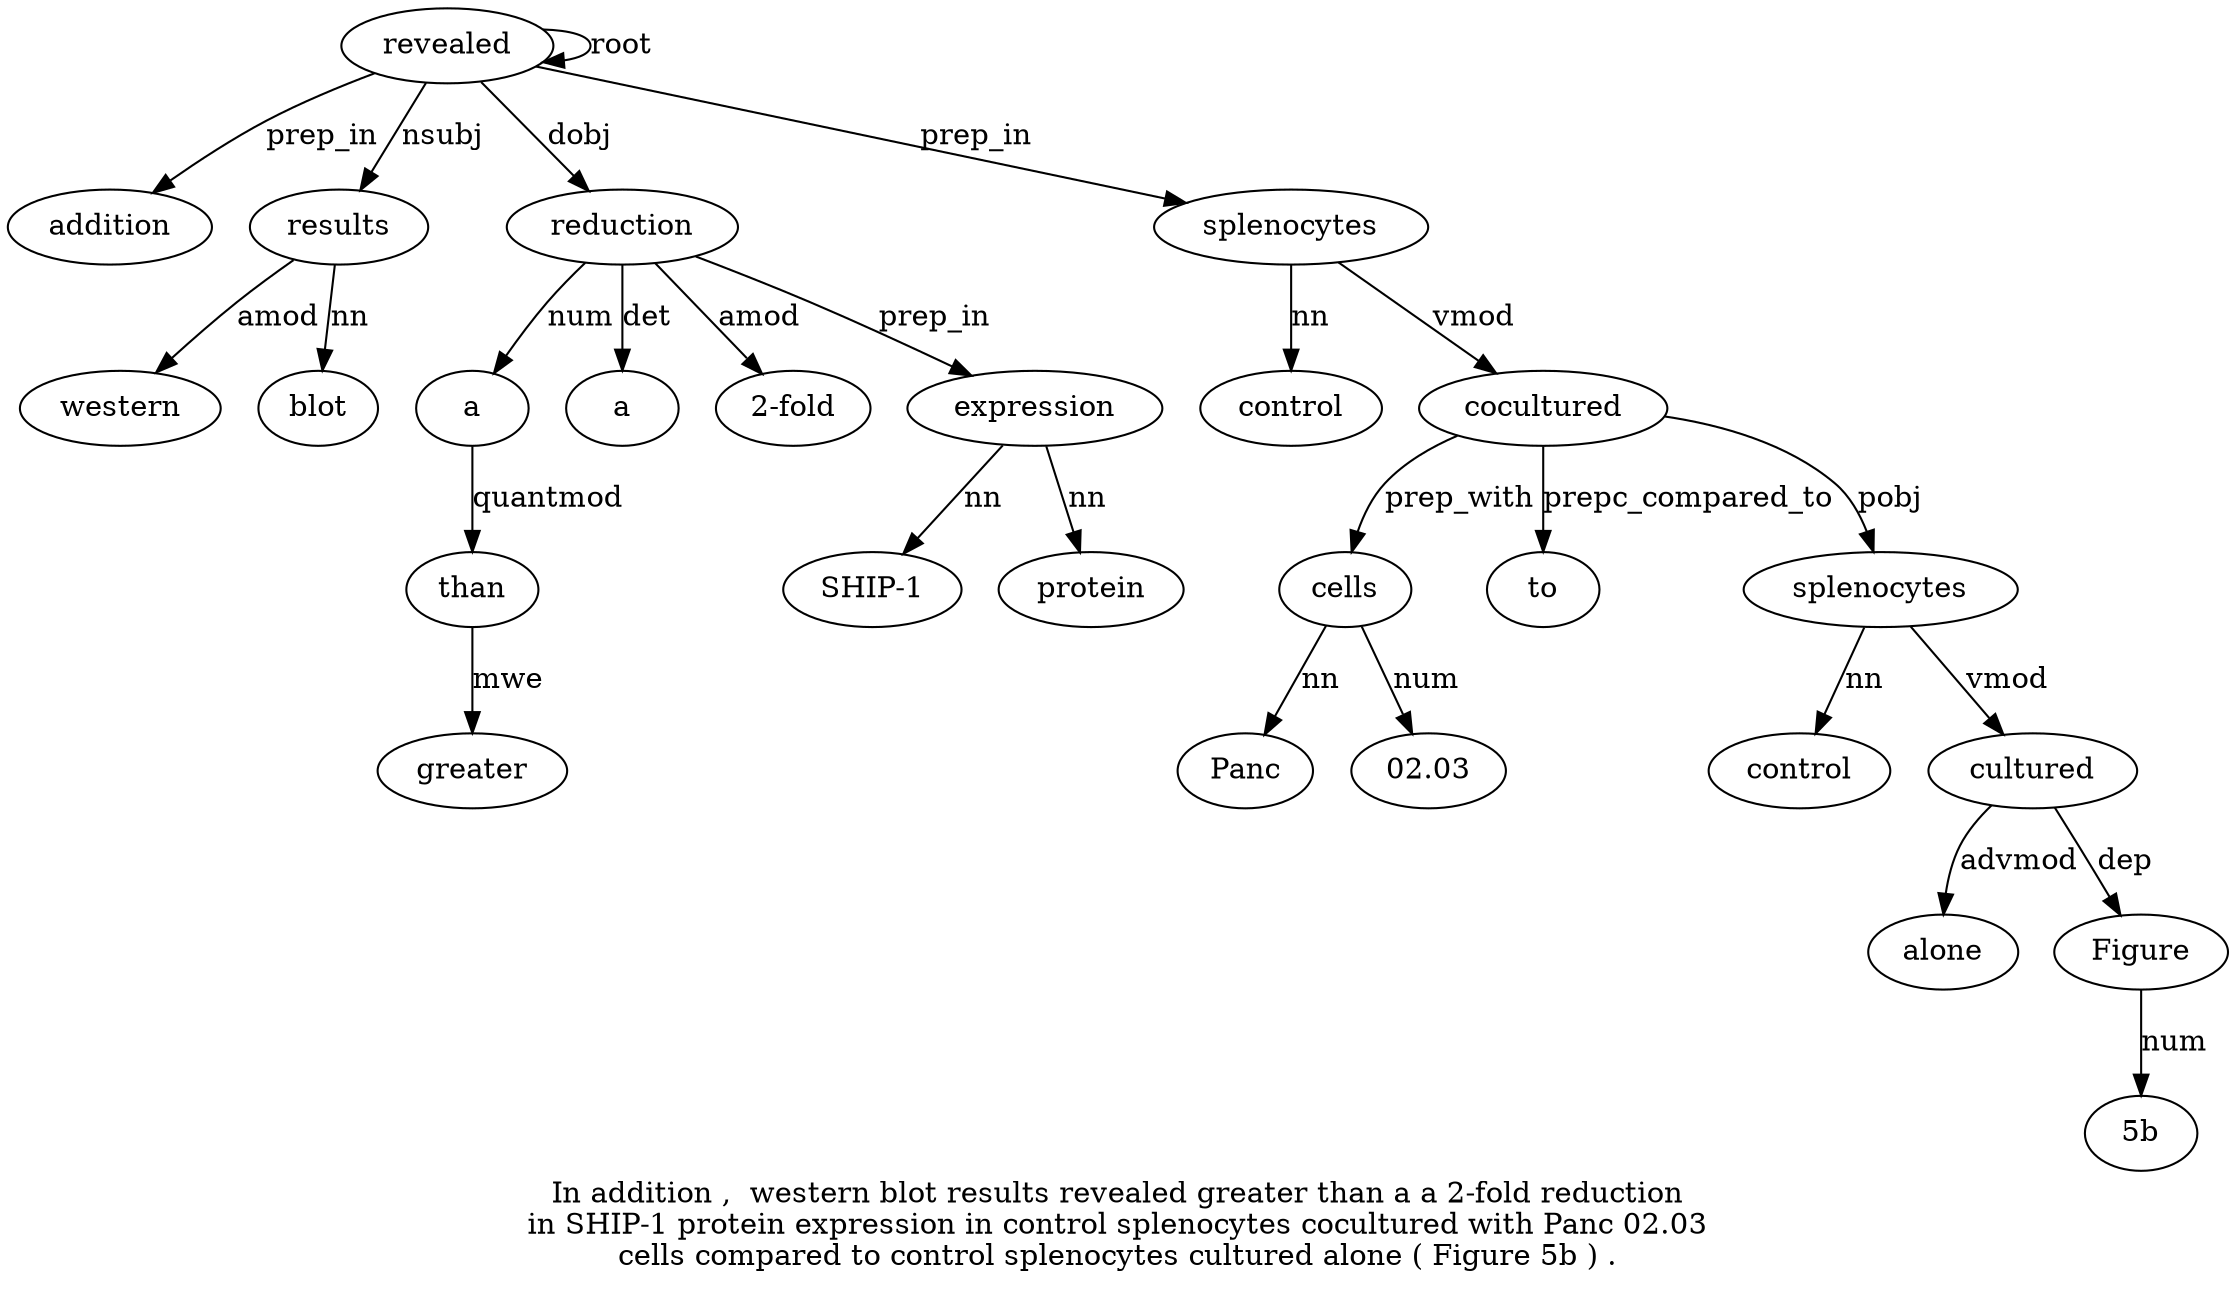 digraph "In addition ,  western blot results revealed greater than a a 2-fold reduction in SHIP-1 protein expression in control splenocytes cocultured with Panc 02.03 cells compared to control splenocytes cultured alone ( Figure 5b ) ." {
label="In addition ,  western blot results revealed greater than a a 2-fold reduction
in SHIP-1 protein expression in control splenocytes cocultured with Panc 02.03
cells compared to control splenocytes cultured alone ( Figure 5b ) .";
revealed7 [style=filled, fillcolor=white, label=revealed];
addition2 [style=filled, fillcolor=white, label=addition];
revealed7 -> addition2  [label=prep_in];
results6 [style=filled, fillcolor=white, label=results];
western4 [style=filled, fillcolor=white, label=western];
results6 -> western4  [label=amod];
blot5 [style=filled, fillcolor=white, label=blot];
results6 -> blot5  [label=nn];
revealed7 -> results6  [label=nsubj];
revealed7 -> revealed7  [label=root];
than9 [style=filled, fillcolor=white, label=than];
greater8 [style=filled, fillcolor=white, label=greater];
than9 -> greater8  [label=mwe];
a10 [style=filled, fillcolor=white, label=a];
a10 -> than9  [label=quantmod];
reduction13 [style=filled, fillcolor=white, label=reduction];
reduction13 -> a10  [label=num];
a11 [style=filled, fillcolor=white, label=a];
reduction13 -> a11  [label=det];
"2-fold1" [style=filled, fillcolor=white, label="2-fold"];
reduction13 -> "2-fold1"  [label=amod];
revealed7 -> reduction13  [label=dobj];
expression17 [style=filled, fillcolor=white, label=expression];
"SHIP-15" [style=filled, fillcolor=white, label="SHIP-1"];
expression17 -> "SHIP-15"  [label=nn];
protein16 [style=filled, fillcolor=white, label=protein];
expression17 -> protein16  [label=nn];
reduction13 -> expression17  [label=prep_in];
splenocytes20 [style=filled, fillcolor=white, label=splenocytes];
control19 [style=filled, fillcolor=white, label=control];
splenocytes20 -> control19  [label=nn];
revealed7 -> splenocytes20  [label=prep_in];
cocultured21 [style=filled, fillcolor=white, label=cocultured];
splenocytes20 -> cocultured21  [label=vmod];
cells25 [style=filled, fillcolor=white, label=cells];
Panc23 [style=filled, fillcolor=white, label=Panc];
cells25 -> Panc23  [label=nn];
"02.0324" [style=filled, fillcolor=white, label="02.03"];
cells25 -> "02.0324"  [label=num];
cocultured21 -> cells25  [label=prep_with];
to27 [style=filled, fillcolor=white, label=to];
cocultured21 -> to27  [label=prepc_compared_to];
splenocytes29 [style=filled, fillcolor=white, label=splenocytes];
control28 [style=filled, fillcolor=white, label=control];
splenocytes29 -> control28  [label=nn];
cocultured21 -> splenocytes29  [label=pobj];
cultured30 [style=filled, fillcolor=white, label=cultured];
splenocytes29 -> cultured30  [label=vmod];
alone31 [style=filled, fillcolor=white, label=alone];
cultured30 -> alone31  [label=advmod];
Figure33 [style=filled, fillcolor=white, label=Figure];
cultured30 -> Figure33  [label=dep];
"5b34" [style=filled, fillcolor=white, label="5b"];
Figure33 -> "5b34"  [label=num];
}
